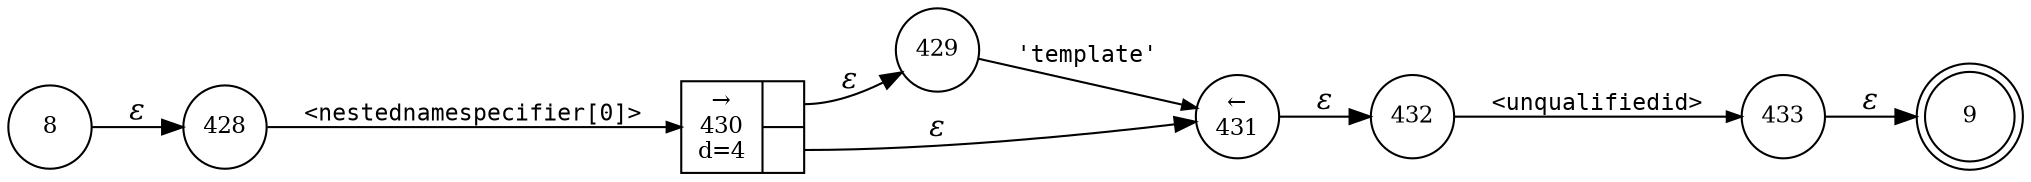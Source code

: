 digraph ATN {
rankdir=LR;
s9[fontsize=11, label="9", shape=doublecircle, fixedsize=true, width=.6];
s432[fontsize=11,label="432", shape=circle, fixedsize=true, width=.55, peripheries=1];
s433[fontsize=11,label="433", shape=circle, fixedsize=true, width=.55, peripheries=1];
s8[fontsize=11,label="8", shape=circle, fixedsize=true, width=.55, peripheries=1];
s428[fontsize=11,label="428", shape=circle, fixedsize=true, width=.55, peripheries=1];
s429[fontsize=11,label="429", shape=circle, fixedsize=true, width=.55, peripheries=1];
s430[fontsize=11,label="{&rarr;\n430\nd=4|{<p0>|<p1>}}", shape=record, fixedsize=false, peripheries=1];
s431[fontsize=11,label="&larr;\n431", shape=circle, fixedsize=true, width=.55, peripheries=1];
s8 -> s428 [fontname="Times-Italic", label="&epsilon;"];
s428 -> s430 [fontsize=11, fontname="Courier", arrowsize=.7, label = "<nestednamespecifier[0]>", arrowhead = normal];
s430:p0 -> s429 [fontname="Times-Italic", label="&epsilon;"];
s430:p1 -> s431 [fontname="Times-Italic", label="&epsilon;"];
s429 -> s431 [fontsize=11, fontname="Courier", arrowsize=.7, label = "'template'", arrowhead = normal];
s431 -> s432 [fontname="Times-Italic", label="&epsilon;"];
s432 -> s433 [fontsize=11, fontname="Courier", arrowsize=.7, label = "<unqualifiedid>", arrowhead = normal];
s433 -> s9 [fontname="Times-Italic", label="&epsilon;"];
}